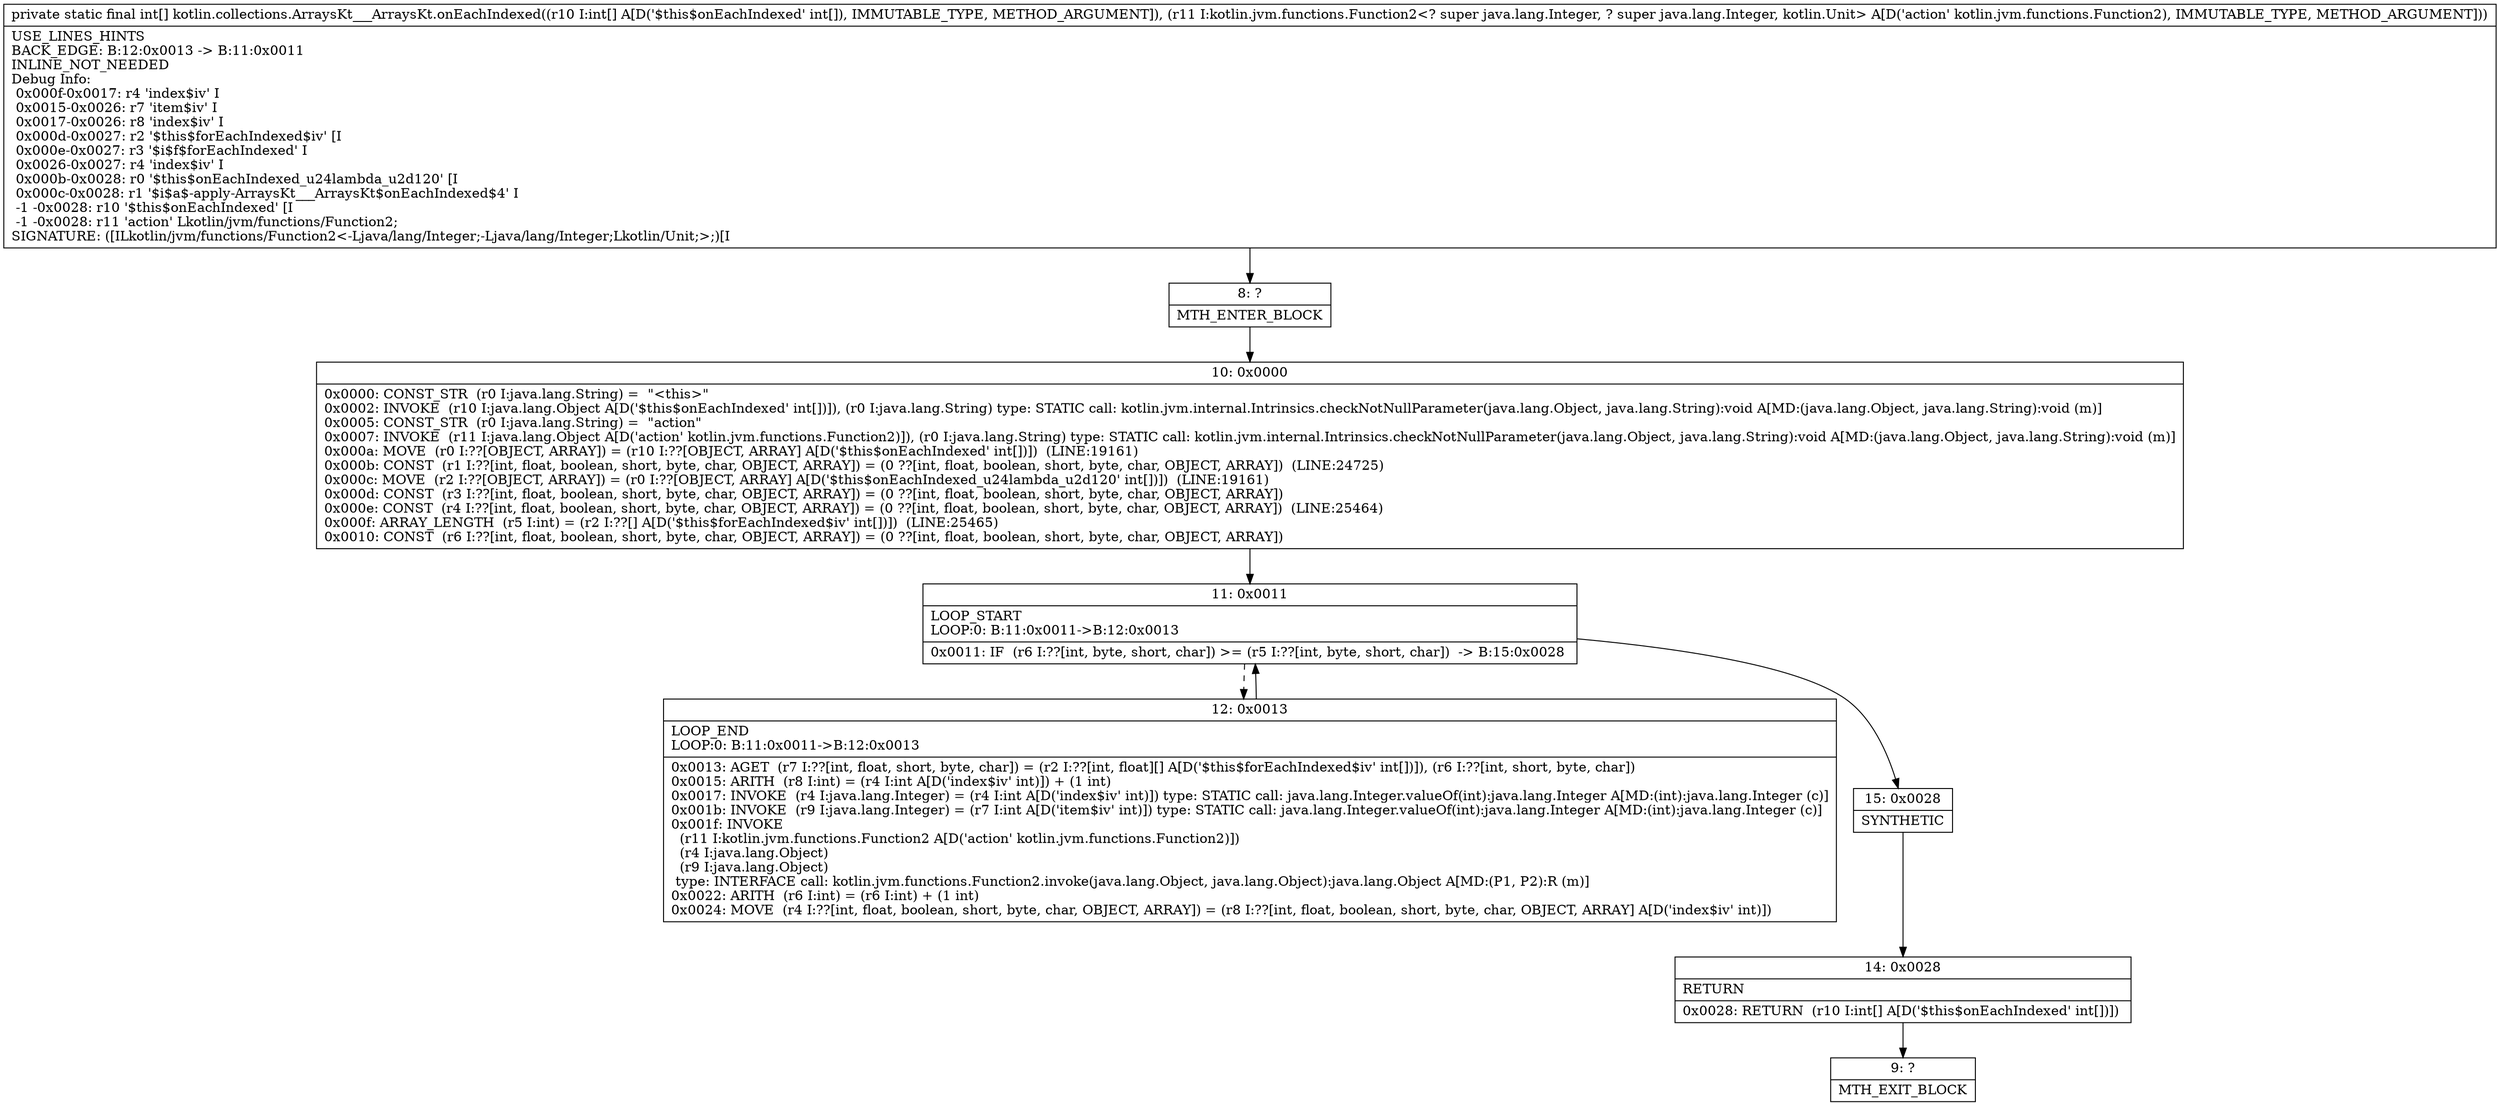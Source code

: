 digraph "CFG forkotlin.collections.ArraysKt___ArraysKt.onEachIndexed([ILkotlin\/jvm\/functions\/Function2;)[I" {
Node_8 [shape=record,label="{8\:\ ?|MTH_ENTER_BLOCK\l}"];
Node_10 [shape=record,label="{10\:\ 0x0000|0x0000: CONST_STR  (r0 I:java.lang.String) =  \"\<this\>\" \l0x0002: INVOKE  (r10 I:java.lang.Object A[D('$this$onEachIndexed' int[])]), (r0 I:java.lang.String) type: STATIC call: kotlin.jvm.internal.Intrinsics.checkNotNullParameter(java.lang.Object, java.lang.String):void A[MD:(java.lang.Object, java.lang.String):void (m)]\l0x0005: CONST_STR  (r0 I:java.lang.String) =  \"action\" \l0x0007: INVOKE  (r11 I:java.lang.Object A[D('action' kotlin.jvm.functions.Function2)]), (r0 I:java.lang.String) type: STATIC call: kotlin.jvm.internal.Intrinsics.checkNotNullParameter(java.lang.Object, java.lang.String):void A[MD:(java.lang.Object, java.lang.String):void (m)]\l0x000a: MOVE  (r0 I:??[OBJECT, ARRAY]) = (r10 I:??[OBJECT, ARRAY] A[D('$this$onEachIndexed' int[])])  (LINE:19161)\l0x000b: CONST  (r1 I:??[int, float, boolean, short, byte, char, OBJECT, ARRAY]) = (0 ??[int, float, boolean, short, byte, char, OBJECT, ARRAY])  (LINE:24725)\l0x000c: MOVE  (r2 I:??[OBJECT, ARRAY]) = (r0 I:??[OBJECT, ARRAY] A[D('$this$onEachIndexed_u24lambda_u2d120' int[])])  (LINE:19161)\l0x000d: CONST  (r3 I:??[int, float, boolean, short, byte, char, OBJECT, ARRAY]) = (0 ??[int, float, boolean, short, byte, char, OBJECT, ARRAY]) \l0x000e: CONST  (r4 I:??[int, float, boolean, short, byte, char, OBJECT, ARRAY]) = (0 ??[int, float, boolean, short, byte, char, OBJECT, ARRAY])  (LINE:25464)\l0x000f: ARRAY_LENGTH  (r5 I:int) = (r2 I:??[] A[D('$this$forEachIndexed$iv' int[])])  (LINE:25465)\l0x0010: CONST  (r6 I:??[int, float, boolean, short, byte, char, OBJECT, ARRAY]) = (0 ??[int, float, boolean, short, byte, char, OBJECT, ARRAY]) \l}"];
Node_11 [shape=record,label="{11\:\ 0x0011|LOOP_START\lLOOP:0: B:11:0x0011\-\>B:12:0x0013\l|0x0011: IF  (r6 I:??[int, byte, short, char]) \>= (r5 I:??[int, byte, short, char])  \-\> B:15:0x0028 \l}"];
Node_12 [shape=record,label="{12\:\ 0x0013|LOOP_END\lLOOP:0: B:11:0x0011\-\>B:12:0x0013\l|0x0013: AGET  (r7 I:??[int, float, short, byte, char]) = (r2 I:??[int, float][] A[D('$this$forEachIndexed$iv' int[])]), (r6 I:??[int, short, byte, char]) \l0x0015: ARITH  (r8 I:int) = (r4 I:int A[D('index$iv' int)]) + (1 int) \l0x0017: INVOKE  (r4 I:java.lang.Integer) = (r4 I:int A[D('index$iv' int)]) type: STATIC call: java.lang.Integer.valueOf(int):java.lang.Integer A[MD:(int):java.lang.Integer (c)]\l0x001b: INVOKE  (r9 I:java.lang.Integer) = (r7 I:int A[D('item$iv' int)]) type: STATIC call: java.lang.Integer.valueOf(int):java.lang.Integer A[MD:(int):java.lang.Integer (c)]\l0x001f: INVOKE  \l  (r11 I:kotlin.jvm.functions.Function2 A[D('action' kotlin.jvm.functions.Function2)])\l  (r4 I:java.lang.Object)\l  (r9 I:java.lang.Object)\l type: INTERFACE call: kotlin.jvm.functions.Function2.invoke(java.lang.Object, java.lang.Object):java.lang.Object A[MD:(P1, P2):R (m)]\l0x0022: ARITH  (r6 I:int) = (r6 I:int) + (1 int) \l0x0024: MOVE  (r4 I:??[int, float, boolean, short, byte, char, OBJECT, ARRAY]) = (r8 I:??[int, float, boolean, short, byte, char, OBJECT, ARRAY] A[D('index$iv' int)]) \l}"];
Node_15 [shape=record,label="{15\:\ 0x0028|SYNTHETIC\l}"];
Node_14 [shape=record,label="{14\:\ 0x0028|RETURN\l|0x0028: RETURN  (r10 I:int[] A[D('$this$onEachIndexed' int[])]) \l}"];
Node_9 [shape=record,label="{9\:\ ?|MTH_EXIT_BLOCK\l}"];
MethodNode[shape=record,label="{private static final int[] kotlin.collections.ArraysKt___ArraysKt.onEachIndexed((r10 I:int[] A[D('$this$onEachIndexed' int[]), IMMUTABLE_TYPE, METHOD_ARGUMENT]), (r11 I:kotlin.jvm.functions.Function2\<? super java.lang.Integer, ? super java.lang.Integer, kotlin.Unit\> A[D('action' kotlin.jvm.functions.Function2), IMMUTABLE_TYPE, METHOD_ARGUMENT]))  | USE_LINES_HINTS\lBACK_EDGE: B:12:0x0013 \-\> B:11:0x0011\lINLINE_NOT_NEEDED\lDebug Info:\l  0x000f\-0x0017: r4 'index$iv' I\l  0x0015\-0x0026: r7 'item$iv' I\l  0x0017\-0x0026: r8 'index$iv' I\l  0x000d\-0x0027: r2 '$this$forEachIndexed$iv' [I\l  0x000e\-0x0027: r3 '$i$f$forEachIndexed' I\l  0x0026\-0x0027: r4 'index$iv' I\l  0x000b\-0x0028: r0 '$this$onEachIndexed_u24lambda_u2d120' [I\l  0x000c\-0x0028: r1 '$i$a$\-apply\-ArraysKt___ArraysKt$onEachIndexed$4' I\l  \-1 \-0x0028: r10 '$this$onEachIndexed' [I\l  \-1 \-0x0028: r11 'action' Lkotlin\/jvm\/functions\/Function2;\lSIGNATURE: ([ILkotlin\/jvm\/functions\/Function2\<\-Ljava\/lang\/Integer;\-Ljava\/lang\/Integer;Lkotlin\/Unit;\>;)[I\l}"];
MethodNode -> Node_8;Node_8 -> Node_10;
Node_10 -> Node_11;
Node_11 -> Node_12[style=dashed];
Node_11 -> Node_15;
Node_12 -> Node_11;
Node_15 -> Node_14;
Node_14 -> Node_9;
}

